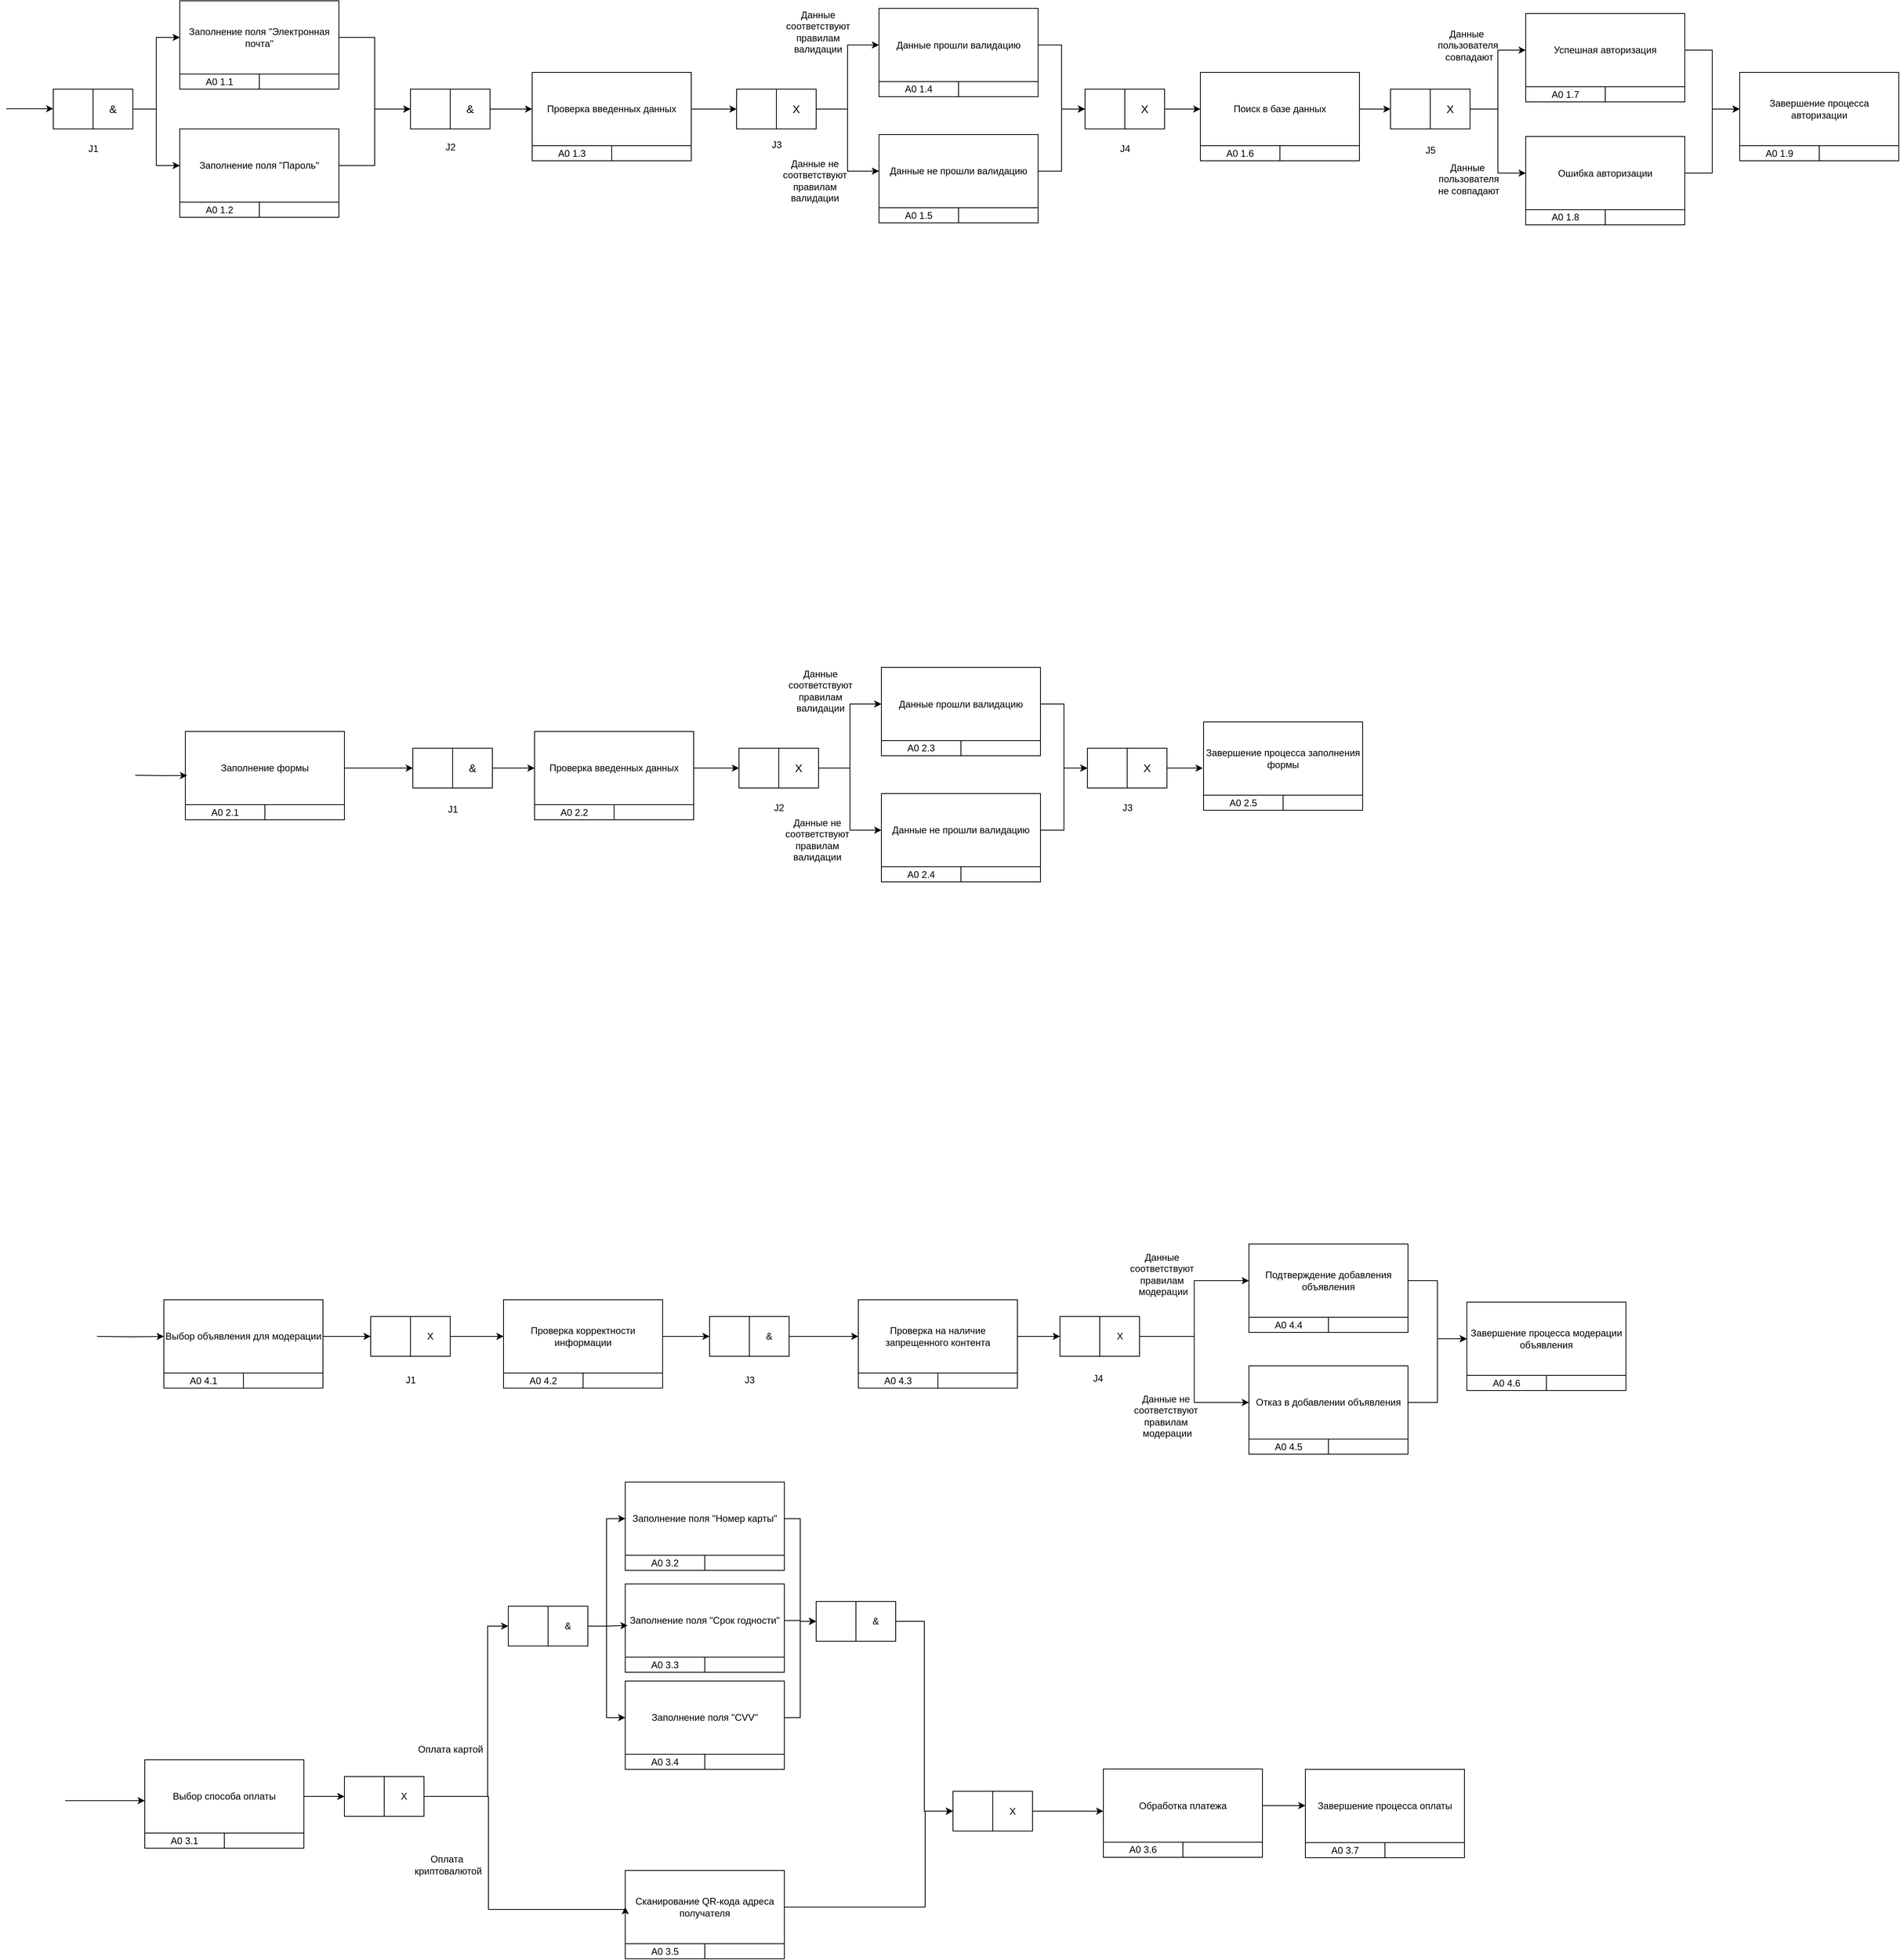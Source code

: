<mxfile version="24.8.3">
  <diagram name="Страница — 1" id="5pcSYHjI8Uzr-yvMsbfz">
    <mxGraphModel dx="868" dy="234" grid="0" gridSize="10" guides="1" tooltips="1" connect="1" arrows="1" fold="1" page="0" pageScale="1" pageWidth="827" pageHeight="1169" math="0" shadow="0">
      <root>
        <mxCell id="0" />
        <mxCell id="1" parent="0" />
        <mxCell id="o--Gz1W9HF7Ugz9IMKUd-29" style="edgeStyle=orthogonalEdgeStyle;rounded=0;orthogonalLoop=1;jettySize=auto;html=1;entryX=0;entryY=0.5;entryDx=0;entryDy=0;" parent="1" source="o--Gz1W9HF7Ugz9IMKUd-8" target="o--Gz1W9HF7Ugz9IMKUd-26" edge="1">
          <mxGeometry relative="1" as="geometry" />
        </mxCell>
        <mxCell id="o--Gz1W9HF7Ugz9IMKUd-30" style="edgeStyle=orthogonalEdgeStyle;rounded=0;orthogonalLoop=1;jettySize=auto;html=1;entryX=0;entryY=0.5;entryDx=0;entryDy=0;" parent="1" source="o--Gz1W9HF7Ugz9IMKUd-8" target="o--Gz1W9HF7Ugz9IMKUd-22" edge="1">
          <mxGeometry relative="1" as="geometry" />
        </mxCell>
        <mxCell id="o--Gz1W9HF7Ugz9IMKUd-9" value="J1" style="text;html=1;align=center;verticalAlign=middle;resizable=0;points=[];autosize=1;strokeColor=none;fillColor=none;" parent="1" vertex="1">
          <mxGeometry x="-51.5" y="262" width="31" height="26" as="geometry" />
        </mxCell>
        <mxCell id="o--Gz1W9HF7Ugz9IMKUd-11" value="" style="edgeStyle=none;orthogonalLoop=1;jettySize=auto;html=1;rounded=0;" parent="1" edge="1">
          <mxGeometry width="100" relative="1" as="geometry">
            <mxPoint x="-145" y="224.58" as="sourcePoint" />
            <mxPoint x="-86" y="224.58" as="targetPoint" />
            <Array as="points" />
          </mxGeometry>
        </mxCell>
        <mxCell id="o--Gz1W9HF7Ugz9IMKUd-21" value="" style="group" parent="1" vertex="1" connectable="0">
          <mxGeometry x="73" y="89" width="200" height="111" as="geometry" />
        </mxCell>
        <mxCell id="o--Gz1W9HF7Ugz9IMKUd-22" value="Заполнение поля &quot;Электронная почта&quot;" style="whiteSpace=wrap;html=1;" parent="o--Gz1W9HF7Ugz9IMKUd-21" vertex="1">
          <mxGeometry width="200" height="92" as="geometry" />
        </mxCell>
        <mxCell id="o--Gz1W9HF7Ugz9IMKUd-23" value="A0 1.1" style="whiteSpace=wrap;html=1;" parent="o--Gz1W9HF7Ugz9IMKUd-21" vertex="1">
          <mxGeometry y="92" width="100" height="19" as="geometry" />
        </mxCell>
        <mxCell id="o--Gz1W9HF7Ugz9IMKUd-24" value="" style="whiteSpace=wrap;html=1;" parent="o--Gz1W9HF7Ugz9IMKUd-21" vertex="1">
          <mxGeometry x="100" y="92" width="100" height="19" as="geometry" />
        </mxCell>
        <mxCell id="o--Gz1W9HF7Ugz9IMKUd-25" value="" style="group" parent="1" vertex="1" connectable="0">
          <mxGeometry x="73" y="250" width="200" height="111" as="geometry" />
        </mxCell>
        <mxCell id="o--Gz1W9HF7Ugz9IMKUd-26" value="Заполнение поля &quot;Пароль&quot;" style="whiteSpace=wrap;html=1;" parent="o--Gz1W9HF7Ugz9IMKUd-25" vertex="1">
          <mxGeometry width="200" height="92" as="geometry" />
        </mxCell>
        <mxCell id="o--Gz1W9HF7Ugz9IMKUd-27" value="A0 1.2" style="whiteSpace=wrap;html=1;" parent="o--Gz1W9HF7Ugz9IMKUd-25" vertex="1">
          <mxGeometry y="92" width="100" height="19" as="geometry" />
        </mxCell>
        <mxCell id="o--Gz1W9HF7Ugz9IMKUd-28" value="" style="whiteSpace=wrap;html=1;" parent="o--Gz1W9HF7Ugz9IMKUd-25" vertex="1">
          <mxGeometry x="100" y="92" width="100" height="19" as="geometry" />
        </mxCell>
        <mxCell id="o--Gz1W9HF7Ugz9IMKUd-31" value="" style="group" parent="1" vertex="1" connectable="0">
          <mxGeometry x="-86" y="200" width="100" height="50" as="geometry" />
        </mxCell>
        <mxCell id="o--Gz1W9HF7Ugz9IMKUd-7" value="" style="whiteSpace=wrap;html=1;" parent="o--Gz1W9HF7Ugz9IMKUd-31" vertex="1">
          <mxGeometry width="50" height="50" as="geometry" />
        </mxCell>
        <mxCell id="o--Gz1W9HF7Ugz9IMKUd-8" value="&lt;font style=&quot;font-size: 14px;&quot;&gt;&amp;amp;&lt;/font&gt;" style="whiteSpace=wrap;html=1;" parent="o--Gz1W9HF7Ugz9IMKUd-31" vertex="1">
          <mxGeometry x="50" width="50" height="50" as="geometry" />
        </mxCell>
        <mxCell id="o--Gz1W9HF7Ugz9IMKUd-32" value="" style="group" parent="1" vertex="1" connectable="0">
          <mxGeometry x="363" y="200" width="100" height="50" as="geometry" />
        </mxCell>
        <mxCell id="o--Gz1W9HF7Ugz9IMKUd-33" value="" style="whiteSpace=wrap;html=1;" parent="o--Gz1W9HF7Ugz9IMKUd-32" vertex="1">
          <mxGeometry width="50" height="50" as="geometry" />
        </mxCell>
        <mxCell id="o--Gz1W9HF7Ugz9IMKUd-34" value="&lt;font style=&quot;font-size: 14px;&quot;&gt;&amp;amp;&lt;/font&gt;" style="whiteSpace=wrap;html=1;" parent="o--Gz1W9HF7Ugz9IMKUd-32" vertex="1">
          <mxGeometry x="50" width="50" height="50" as="geometry" />
        </mxCell>
        <mxCell id="o--Gz1W9HF7Ugz9IMKUd-35" style="edgeStyle=orthogonalEdgeStyle;rounded=0;orthogonalLoop=1;jettySize=auto;html=1;entryX=0;entryY=0.5;entryDx=0;entryDy=0;" parent="1" source="o--Gz1W9HF7Ugz9IMKUd-22" target="o--Gz1W9HF7Ugz9IMKUd-33" edge="1">
          <mxGeometry relative="1" as="geometry" />
        </mxCell>
        <mxCell id="o--Gz1W9HF7Ugz9IMKUd-36" style="edgeStyle=orthogonalEdgeStyle;rounded=0;orthogonalLoop=1;jettySize=auto;html=1;entryX=0;entryY=0.5;entryDx=0;entryDy=0;" parent="1" source="o--Gz1W9HF7Ugz9IMKUd-26" target="o--Gz1W9HF7Ugz9IMKUd-33" edge="1">
          <mxGeometry relative="1" as="geometry" />
        </mxCell>
        <mxCell id="o--Gz1W9HF7Ugz9IMKUd-37" value="J2" style="text;html=1;align=center;verticalAlign=middle;resizable=0;points=[];autosize=1;strokeColor=none;fillColor=none;" parent="1" vertex="1">
          <mxGeometry x="397.5" y="259.5" width="31" height="26" as="geometry" />
        </mxCell>
        <mxCell id="o--Gz1W9HF7Ugz9IMKUd-38" value="" style="group" parent="1" vertex="1" connectable="0">
          <mxGeometry x="516" y="179" width="200" height="111" as="geometry" />
        </mxCell>
        <mxCell id="o--Gz1W9HF7Ugz9IMKUd-39" value="Проверка введенных данных" style="whiteSpace=wrap;html=1;" parent="o--Gz1W9HF7Ugz9IMKUd-38" vertex="1">
          <mxGeometry width="200" height="92" as="geometry" />
        </mxCell>
        <mxCell id="o--Gz1W9HF7Ugz9IMKUd-40" value="A0 1.3" style="whiteSpace=wrap;html=1;" parent="o--Gz1W9HF7Ugz9IMKUd-38" vertex="1">
          <mxGeometry y="92" width="100" height="19" as="geometry" />
        </mxCell>
        <mxCell id="o--Gz1W9HF7Ugz9IMKUd-41" value="" style="whiteSpace=wrap;html=1;" parent="o--Gz1W9HF7Ugz9IMKUd-38" vertex="1">
          <mxGeometry x="100" y="92" width="100" height="19" as="geometry" />
        </mxCell>
        <mxCell id="o--Gz1W9HF7Ugz9IMKUd-42" style="edgeStyle=orthogonalEdgeStyle;rounded=0;orthogonalLoop=1;jettySize=auto;html=1;entryX=0;entryY=0.5;entryDx=0;entryDy=0;" parent="1" source="o--Gz1W9HF7Ugz9IMKUd-34" target="o--Gz1W9HF7Ugz9IMKUd-39" edge="1">
          <mxGeometry relative="1" as="geometry" />
        </mxCell>
        <mxCell id="o--Gz1W9HF7Ugz9IMKUd-43" value="" style="group" parent="1" vertex="1" connectable="0">
          <mxGeometry x="773" y="200" width="100" height="50" as="geometry" />
        </mxCell>
        <mxCell id="o--Gz1W9HF7Ugz9IMKUd-44" value="" style="whiteSpace=wrap;html=1;" parent="o--Gz1W9HF7Ugz9IMKUd-43" vertex="1">
          <mxGeometry width="50" height="50" as="geometry" />
        </mxCell>
        <mxCell id="o--Gz1W9HF7Ugz9IMKUd-45" value="&lt;font style=&quot;font-size: 14px;&quot;&gt;X&lt;/font&gt;" style="whiteSpace=wrap;html=1;" parent="o--Gz1W9HF7Ugz9IMKUd-43" vertex="1">
          <mxGeometry x="50" width="50" height="50" as="geometry" />
        </mxCell>
        <mxCell id="o--Gz1W9HF7Ugz9IMKUd-46" style="edgeStyle=orthogonalEdgeStyle;rounded=0;orthogonalLoop=1;jettySize=auto;html=1;entryX=0;entryY=0.5;entryDx=0;entryDy=0;" parent="1" source="o--Gz1W9HF7Ugz9IMKUd-39" target="o--Gz1W9HF7Ugz9IMKUd-44" edge="1">
          <mxGeometry relative="1" as="geometry" />
        </mxCell>
        <mxCell id="o--Gz1W9HF7Ugz9IMKUd-47" value="" style="group" parent="1" vertex="1" connectable="0">
          <mxGeometry x="952" y="98.5" width="200" height="111" as="geometry" />
        </mxCell>
        <mxCell id="o--Gz1W9HF7Ugz9IMKUd-48" value="Данные прошли валидацию" style="whiteSpace=wrap;html=1;" parent="o--Gz1W9HF7Ugz9IMKUd-47" vertex="1">
          <mxGeometry width="200" height="92" as="geometry" />
        </mxCell>
        <mxCell id="o--Gz1W9HF7Ugz9IMKUd-49" value="A0 1.4" style="whiteSpace=wrap;html=1;" parent="o--Gz1W9HF7Ugz9IMKUd-47" vertex="1">
          <mxGeometry y="92" width="100" height="19" as="geometry" />
        </mxCell>
        <mxCell id="o--Gz1W9HF7Ugz9IMKUd-50" value="" style="whiteSpace=wrap;html=1;" parent="o--Gz1W9HF7Ugz9IMKUd-47" vertex="1">
          <mxGeometry x="100" y="92" width="100" height="19" as="geometry" />
        </mxCell>
        <mxCell id="o--Gz1W9HF7Ugz9IMKUd-51" value="" style="group" parent="1" vertex="1" connectable="0">
          <mxGeometry x="952" y="257" width="200" height="111" as="geometry" />
        </mxCell>
        <mxCell id="o--Gz1W9HF7Ugz9IMKUd-52" value="Данные не прошли валидацию" style="whiteSpace=wrap;html=1;" parent="o--Gz1W9HF7Ugz9IMKUd-51" vertex="1">
          <mxGeometry width="200" height="92" as="geometry" />
        </mxCell>
        <mxCell id="o--Gz1W9HF7Ugz9IMKUd-53" value="A0 1.5" style="whiteSpace=wrap;html=1;" parent="o--Gz1W9HF7Ugz9IMKUd-51" vertex="1">
          <mxGeometry y="92" width="100" height="19" as="geometry" />
        </mxCell>
        <mxCell id="o--Gz1W9HF7Ugz9IMKUd-54" value="" style="whiteSpace=wrap;html=1;" parent="o--Gz1W9HF7Ugz9IMKUd-51" vertex="1">
          <mxGeometry x="100" y="92" width="100" height="19" as="geometry" />
        </mxCell>
        <mxCell id="o--Gz1W9HF7Ugz9IMKUd-55" style="edgeStyle=orthogonalEdgeStyle;rounded=0;orthogonalLoop=1;jettySize=auto;html=1;entryX=0;entryY=0.5;entryDx=0;entryDy=0;" parent="1" source="o--Gz1W9HF7Ugz9IMKUd-45" target="o--Gz1W9HF7Ugz9IMKUd-48" edge="1">
          <mxGeometry relative="1" as="geometry" />
        </mxCell>
        <mxCell id="o--Gz1W9HF7Ugz9IMKUd-56" style="edgeStyle=orthogonalEdgeStyle;rounded=0;orthogonalLoop=1;jettySize=auto;html=1;entryX=0;entryY=0.5;entryDx=0;entryDy=0;" parent="1" source="o--Gz1W9HF7Ugz9IMKUd-45" target="o--Gz1W9HF7Ugz9IMKUd-52" edge="1">
          <mxGeometry relative="1" as="geometry" />
        </mxCell>
        <mxCell id="o--Gz1W9HF7Ugz9IMKUd-57" value="&lt;span style=&quot;text-wrap: wrap;&quot;&gt;Данные соответствуют правилам валидации&lt;/span&gt;" style="text;html=1;align=center;verticalAlign=middle;resizable=0;points=[];autosize=1;strokeColor=none;fillColor=none;" parent="1" vertex="1">
          <mxGeometry x="741" y="115" width="267" height="26" as="geometry" />
        </mxCell>
        <mxCell id="o--Gz1W9HF7Ugz9IMKUd-58" value="&lt;span style=&quot;text-wrap: wrap;&quot;&gt;Данные не соответствуют правилам валидации&lt;/span&gt;" style="text;html=1;align=center;verticalAlign=middle;resizable=0;points=[];autosize=1;strokeColor=none;fillColor=none;" parent="1" vertex="1">
          <mxGeometry x="729" y="302" width="284" height="26" as="geometry" />
        </mxCell>
        <mxCell id="o--Gz1W9HF7Ugz9IMKUd-59" value="" style="group" parent="1" vertex="1" connectable="0">
          <mxGeometry x="1211" y="200" width="100" height="50" as="geometry" />
        </mxCell>
        <mxCell id="o--Gz1W9HF7Ugz9IMKUd-60" value="" style="whiteSpace=wrap;html=1;" parent="o--Gz1W9HF7Ugz9IMKUd-59" vertex="1">
          <mxGeometry width="50" height="50" as="geometry" />
        </mxCell>
        <mxCell id="o--Gz1W9HF7Ugz9IMKUd-61" value="&lt;font style=&quot;font-size: 14px;&quot;&gt;X&lt;/font&gt;" style="whiteSpace=wrap;html=1;" parent="o--Gz1W9HF7Ugz9IMKUd-59" vertex="1">
          <mxGeometry x="50" width="50" height="50" as="geometry" />
        </mxCell>
        <mxCell id="o--Gz1W9HF7Ugz9IMKUd-65" style="edgeStyle=orthogonalEdgeStyle;rounded=0;orthogonalLoop=1;jettySize=auto;html=1;entryX=0;entryY=0.5;entryDx=0;entryDy=0;" parent="1" source="o--Gz1W9HF7Ugz9IMKUd-48" target="o--Gz1W9HF7Ugz9IMKUd-60" edge="1">
          <mxGeometry relative="1" as="geometry" />
        </mxCell>
        <mxCell id="o--Gz1W9HF7Ugz9IMKUd-66" style="edgeStyle=orthogonalEdgeStyle;rounded=0;orthogonalLoop=1;jettySize=auto;html=1;entryX=0;entryY=0.5;entryDx=0;entryDy=0;" parent="1" source="o--Gz1W9HF7Ugz9IMKUd-52" target="o--Gz1W9HF7Ugz9IMKUd-60" edge="1">
          <mxGeometry relative="1" as="geometry" />
        </mxCell>
        <mxCell id="o--Gz1W9HF7Ugz9IMKUd-83" value="" style="group" parent="1" vertex="1" connectable="0">
          <mxGeometry x="1356" y="179" width="200" height="111" as="geometry" />
        </mxCell>
        <mxCell id="o--Gz1W9HF7Ugz9IMKUd-84" value="Поиск в базе данных" style="whiteSpace=wrap;html=1;" parent="o--Gz1W9HF7Ugz9IMKUd-83" vertex="1">
          <mxGeometry width="200" height="92" as="geometry" />
        </mxCell>
        <mxCell id="o--Gz1W9HF7Ugz9IMKUd-85" value="A0 1.6" style="whiteSpace=wrap;html=1;" parent="o--Gz1W9HF7Ugz9IMKUd-83" vertex="1">
          <mxGeometry y="92" width="100" height="19" as="geometry" />
        </mxCell>
        <mxCell id="o--Gz1W9HF7Ugz9IMKUd-86" value="" style="whiteSpace=wrap;html=1;" parent="o--Gz1W9HF7Ugz9IMKUd-83" vertex="1">
          <mxGeometry x="100" y="92" width="100" height="19" as="geometry" />
        </mxCell>
        <mxCell id="o--Gz1W9HF7Ugz9IMKUd-88" style="edgeStyle=orthogonalEdgeStyle;rounded=0;orthogonalLoop=1;jettySize=auto;html=1;entryX=0;entryY=0.5;entryDx=0;entryDy=0;" parent="1" source="o--Gz1W9HF7Ugz9IMKUd-61" target="o--Gz1W9HF7Ugz9IMKUd-84" edge="1">
          <mxGeometry relative="1" as="geometry" />
        </mxCell>
        <mxCell id="o--Gz1W9HF7Ugz9IMKUd-89" value="" style="group" parent="1" vertex="1" connectable="0">
          <mxGeometry x="1765" y="105" width="200" height="111" as="geometry" />
        </mxCell>
        <mxCell id="o--Gz1W9HF7Ugz9IMKUd-90" value="Успешная авторизация" style="whiteSpace=wrap;html=1;" parent="o--Gz1W9HF7Ugz9IMKUd-89" vertex="1">
          <mxGeometry width="200" height="92" as="geometry" />
        </mxCell>
        <mxCell id="o--Gz1W9HF7Ugz9IMKUd-91" value="A0 1.7" style="whiteSpace=wrap;html=1;" parent="o--Gz1W9HF7Ugz9IMKUd-89" vertex="1">
          <mxGeometry y="92" width="100" height="19" as="geometry" />
        </mxCell>
        <mxCell id="o--Gz1W9HF7Ugz9IMKUd-92" value="" style="whiteSpace=wrap;html=1;" parent="o--Gz1W9HF7Ugz9IMKUd-89" vertex="1">
          <mxGeometry x="100" y="92" width="100" height="19" as="geometry" />
        </mxCell>
        <mxCell id="o--Gz1W9HF7Ugz9IMKUd-93" value="" style="group" parent="1" vertex="1" connectable="0">
          <mxGeometry x="1765" y="259.5" width="200" height="111" as="geometry" />
        </mxCell>
        <mxCell id="o--Gz1W9HF7Ugz9IMKUd-94" value="Ошибка авторизации" style="whiteSpace=wrap;html=1;" parent="o--Gz1W9HF7Ugz9IMKUd-93" vertex="1">
          <mxGeometry width="200" height="92" as="geometry" />
        </mxCell>
        <mxCell id="o--Gz1W9HF7Ugz9IMKUd-95" value="A0 1.8" style="whiteSpace=wrap;html=1;" parent="o--Gz1W9HF7Ugz9IMKUd-93" vertex="1">
          <mxGeometry y="92" width="100" height="19" as="geometry" />
        </mxCell>
        <mxCell id="o--Gz1W9HF7Ugz9IMKUd-96" value="" style="whiteSpace=wrap;html=1;" parent="o--Gz1W9HF7Ugz9IMKUd-93" vertex="1">
          <mxGeometry x="100" y="92" width="100" height="19" as="geometry" />
        </mxCell>
        <mxCell id="o--Gz1W9HF7Ugz9IMKUd-97" value="" style="group" parent="1" vertex="1" connectable="0">
          <mxGeometry x="1595" y="200" width="100" height="50" as="geometry" />
        </mxCell>
        <mxCell id="o--Gz1W9HF7Ugz9IMKUd-98" value="" style="whiteSpace=wrap;html=1;" parent="o--Gz1W9HF7Ugz9IMKUd-97" vertex="1">
          <mxGeometry width="50" height="50" as="geometry" />
        </mxCell>
        <mxCell id="o--Gz1W9HF7Ugz9IMKUd-99" value="&lt;font style=&quot;font-size: 14px;&quot;&gt;X&lt;/font&gt;" style="whiteSpace=wrap;html=1;" parent="o--Gz1W9HF7Ugz9IMKUd-97" vertex="1">
          <mxGeometry x="50" width="50" height="50" as="geometry" />
        </mxCell>
        <mxCell id="o--Gz1W9HF7Ugz9IMKUd-101" style="edgeStyle=orthogonalEdgeStyle;rounded=0;orthogonalLoop=1;jettySize=auto;html=1;entryX=0;entryY=0.5;entryDx=0;entryDy=0;" parent="1" source="o--Gz1W9HF7Ugz9IMKUd-84" target="o--Gz1W9HF7Ugz9IMKUd-98" edge="1">
          <mxGeometry relative="1" as="geometry" />
        </mxCell>
        <mxCell id="o--Gz1W9HF7Ugz9IMKUd-102" style="edgeStyle=orthogonalEdgeStyle;rounded=0;orthogonalLoop=1;jettySize=auto;html=1;entryX=0;entryY=0.5;entryDx=0;entryDy=0;" parent="1" source="o--Gz1W9HF7Ugz9IMKUd-99" target="o--Gz1W9HF7Ugz9IMKUd-90" edge="1">
          <mxGeometry relative="1" as="geometry" />
        </mxCell>
        <mxCell id="o--Gz1W9HF7Ugz9IMKUd-104" value="Данные&amp;nbsp;&lt;div&gt;пользователя&lt;div&gt;&amp;nbsp;совпадают&lt;/div&gt;&lt;/div&gt;" style="text;html=1;align=center;verticalAlign=middle;resizable=0;points=[];autosize=1;strokeColor=none;fillColor=none;" parent="1" vertex="1">
          <mxGeometry x="1645" y="117" width="94" height="55" as="geometry" />
        </mxCell>
        <mxCell id="o--Gz1W9HF7Ugz9IMKUd-105" value="Данные&amp;nbsp;&lt;div&gt;пользователя&lt;div&gt;не совпадают&lt;/div&gt;&lt;/div&gt;" style="text;html=1;align=center;verticalAlign=middle;resizable=0;points=[];autosize=1;strokeColor=none;fillColor=none;" parent="1" vertex="1">
          <mxGeometry x="1645" y="285" width="95" height="55" as="geometry" />
        </mxCell>
        <mxCell id="o--Gz1W9HF7Ugz9IMKUd-106" value="" style="group" parent="1" vertex="1" connectable="0">
          <mxGeometry x="2034" y="179" width="200" height="111" as="geometry" />
        </mxCell>
        <mxCell id="o--Gz1W9HF7Ugz9IMKUd-107" value="Завершение процесса авторизации" style="whiteSpace=wrap;html=1;" parent="o--Gz1W9HF7Ugz9IMKUd-106" vertex="1">
          <mxGeometry width="200" height="92" as="geometry" />
        </mxCell>
        <mxCell id="o--Gz1W9HF7Ugz9IMKUd-108" value="A0 1.9" style="whiteSpace=wrap;html=1;" parent="o--Gz1W9HF7Ugz9IMKUd-106" vertex="1">
          <mxGeometry y="92" width="100" height="19" as="geometry" />
        </mxCell>
        <mxCell id="o--Gz1W9HF7Ugz9IMKUd-109" value="" style="whiteSpace=wrap;html=1;" parent="o--Gz1W9HF7Ugz9IMKUd-106" vertex="1">
          <mxGeometry x="100" y="92" width="100" height="19" as="geometry" />
        </mxCell>
        <mxCell id="o--Gz1W9HF7Ugz9IMKUd-110" style="edgeStyle=orthogonalEdgeStyle;rounded=0;orthogonalLoop=1;jettySize=auto;html=1;entryX=0;entryY=0.5;entryDx=0;entryDy=0;" parent="1" source="o--Gz1W9HF7Ugz9IMKUd-90" target="o--Gz1W9HF7Ugz9IMKUd-107" edge="1">
          <mxGeometry relative="1" as="geometry" />
        </mxCell>
        <mxCell id="o--Gz1W9HF7Ugz9IMKUd-111" style="edgeStyle=orthogonalEdgeStyle;rounded=0;orthogonalLoop=1;jettySize=auto;html=1;entryX=0;entryY=0.5;entryDx=0;entryDy=0;" parent="1" source="o--Gz1W9HF7Ugz9IMKUd-94" target="o--Gz1W9HF7Ugz9IMKUd-107" edge="1">
          <mxGeometry relative="1" as="geometry" />
        </mxCell>
        <mxCell id="o--Gz1W9HF7Ugz9IMKUd-112" style="edgeStyle=orthogonalEdgeStyle;rounded=0;orthogonalLoop=1;jettySize=auto;html=1;entryX=0;entryY=0.5;entryDx=0;entryDy=0;" parent="1" source="o--Gz1W9HF7Ugz9IMKUd-99" target="o--Gz1W9HF7Ugz9IMKUd-94" edge="1">
          <mxGeometry relative="1" as="geometry" />
        </mxCell>
        <mxCell id="o--Gz1W9HF7Ugz9IMKUd-128" value="" style="group" parent="1" vertex="1" connectable="0">
          <mxGeometry x="366" y="1028" width="100" height="50" as="geometry" />
        </mxCell>
        <mxCell id="o--Gz1W9HF7Ugz9IMKUd-129" value="" style="whiteSpace=wrap;html=1;" parent="o--Gz1W9HF7Ugz9IMKUd-128" vertex="1">
          <mxGeometry width="50" height="50" as="geometry" />
        </mxCell>
        <mxCell id="o--Gz1W9HF7Ugz9IMKUd-130" value="&lt;font style=&quot;font-size: 14px;&quot;&gt;&amp;amp;&lt;/font&gt;" style="whiteSpace=wrap;html=1;" parent="o--Gz1W9HF7Ugz9IMKUd-128" vertex="1">
          <mxGeometry x="50" width="50" height="50" as="geometry" />
        </mxCell>
        <mxCell id="o--Gz1W9HF7Ugz9IMKUd-133" value="J1" style="text;html=1;align=center;verticalAlign=middle;resizable=0;points=[];autosize=1;strokeColor=none;fillColor=none;" parent="1" vertex="1">
          <mxGeometry x="400.5" y="1092" width="31" height="26" as="geometry" />
        </mxCell>
        <mxCell id="o--Gz1W9HF7Ugz9IMKUd-134" value="" style="group" parent="1" vertex="1" connectable="0">
          <mxGeometry x="519" y="1007" width="200" height="111" as="geometry" />
        </mxCell>
        <mxCell id="o--Gz1W9HF7Ugz9IMKUd-135" value="Проверка введенных данных" style="whiteSpace=wrap;html=1;" parent="o--Gz1W9HF7Ugz9IMKUd-134" vertex="1">
          <mxGeometry width="200" height="92" as="geometry" />
        </mxCell>
        <mxCell id="o--Gz1W9HF7Ugz9IMKUd-136" value="A0 2.2" style="whiteSpace=wrap;html=1;" parent="o--Gz1W9HF7Ugz9IMKUd-134" vertex="1">
          <mxGeometry y="92" width="100" height="19" as="geometry" />
        </mxCell>
        <mxCell id="o--Gz1W9HF7Ugz9IMKUd-137" value="" style="whiteSpace=wrap;html=1;" parent="o--Gz1W9HF7Ugz9IMKUd-134" vertex="1">
          <mxGeometry x="100" y="92" width="100" height="19" as="geometry" />
        </mxCell>
        <mxCell id="o--Gz1W9HF7Ugz9IMKUd-138" style="edgeStyle=orthogonalEdgeStyle;rounded=0;orthogonalLoop=1;jettySize=auto;html=1;entryX=0;entryY=0.5;entryDx=0;entryDy=0;" parent="1" source="o--Gz1W9HF7Ugz9IMKUd-130" target="o--Gz1W9HF7Ugz9IMKUd-135" edge="1">
          <mxGeometry relative="1" as="geometry" />
        </mxCell>
        <mxCell id="o--Gz1W9HF7Ugz9IMKUd-139" value="" style="group" parent="1" vertex="1" connectable="0">
          <mxGeometry x="776" y="1028" width="100" height="50" as="geometry" />
        </mxCell>
        <mxCell id="o--Gz1W9HF7Ugz9IMKUd-140" value="" style="whiteSpace=wrap;html=1;" parent="o--Gz1W9HF7Ugz9IMKUd-139" vertex="1">
          <mxGeometry width="50" height="50" as="geometry" />
        </mxCell>
        <mxCell id="o--Gz1W9HF7Ugz9IMKUd-141" value="&lt;font style=&quot;font-size: 14px;&quot;&gt;X&lt;/font&gt;" style="whiteSpace=wrap;html=1;" parent="o--Gz1W9HF7Ugz9IMKUd-139" vertex="1">
          <mxGeometry x="50" width="50" height="50" as="geometry" />
        </mxCell>
        <mxCell id="o--Gz1W9HF7Ugz9IMKUd-142" style="edgeStyle=orthogonalEdgeStyle;rounded=0;orthogonalLoop=1;jettySize=auto;html=1;entryX=0;entryY=0.5;entryDx=0;entryDy=0;" parent="1" source="o--Gz1W9HF7Ugz9IMKUd-135" target="o--Gz1W9HF7Ugz9IMKUd-140" edge="1">
          <mxGeometry relative="1" as="geometry" />
        </mxCell>
        <mxCell id="o--Gz1W9HF7Ugz9IMKUd-143" value="" style="group" parent="1" vertex="1" connectable="0">
          <mxGeometry x="955" y="926.5" width="200" height="111" as="geometry" />
        </mxCell>
        <mxCell id="o--Gz1W9HF7Ugz9IMKUd-144" value="Данные прошли валидацию" style="whiteSpace=wrap;html=1;" parent="o--Gz1W9HF7Ugz9IMKUd-143" vertex="1">
          <mxGeometry width="200" height="92" as="geometry" />
        </mxCell>
        <mxCell id="o--Gz1W9HF7Ugz9IMKUd-145" value="A0 2.3" style="whiteSpace=wrap;html=1;" parent="o--Gz1W9HF7Ugz9IMKUd-143" vertex="1">
          <mxGeometry y="92" width="100" height="19" as="geometry" />
        </mxCell>
        <mxCell id="o--Gz1W9HF7Ugz9IMKUd-146" value="" style="whiteSpace=wrap;html=1;" parent="o--Gz1W9HF7Ugz9IMKUd-143" vertex="1">
          <mxGeometry x="100" y="92" width="100" height="19" as="geometry" />
        </mxCell>
        <mxCell id="o--Gz1W9HF7Ugz9IMKUd-147" value="" style="group" parent="1" vertex="1" connectable="0">
          <mxGeometry x="955" y="1085" width="200" height="111" as="geometry" />
        </mxCell>
        <mxCell id="o--Gz1W9HF7Ugz9IMKUd-148" value="Данные не прошли валидацию" style="whiteSpace=wrap;html=1;" parent="o--Gz1W9HF7Ugz9IMKUd-147" vertex="1">
          <mxGeometry width="200" height="92" as="geometry" />
        </mxCell>
        <mxCell id="o--Gz1W9HF7Ugz9IMKUd-149" value="A0 2.4" style="whiteSpace=wrap;html=1;" parent="o--Gz1W9HF7Ugz9IMKUd-147" vertex="1">
          <mxGeometry y="92" width="100" height="19" as="geometry" />
        </mxCell>
        <mxCell id="o--Gz1W9HF7Ugz9IMKUd-150" value="" style="whiteSpace=wrap;html=1;" parent="o--Gz1W9HF7Ugz9IMKUd-147" vertex="1">
          <mxGeometry x="100" y="92" width="100" height="19" as="geometry" />
        </mxCell>
        <mxCell id="o--Gz1W9HF7Ugz9IMKUd-151" style="edgeStyle=orthogonalEdgeStyle;rounded=0;orthogonalLoop=1;jettySize=auto;html=1;entryX=0;entryY=0.5;entryDx=0;entryDy=0;" parent="1" source="o--Gz1W9HF7Ugz9IMKUd-141" target="o--Gz1W9HF7Ugz9IMKUd-144" edge="1">
          <mxGeometry relative="1" as="geometry" />
        </mxCell>
        <mxCell id="o--Gz1W9HF7Ugz9IMKUd-152" style="edgeStyle=orthogonalEdgeStyle;rounded=0;orthogonalLoop=1;jettySize=auto;html=1;entryX=0;entryY=0.5;entryDx=0;entryDy=0;" parent="1" source="o--Gz1W9HF7Ugz9IMKUd-141" target="o--Gz1W9HF7Ugz9IMKUd-148" edge="1">
          <mxGeometry relative="1" as="geometry" />
        </mxCell>
        <mxCell id="o--Gz1W9HF7Ugz9IMKUd-153" value="&lt;span style=&quot;text-wrap: wrap;&quot;&gt;Данные соответствуют правилам валидации&lt;/span&gt;" style="text;html=1;align=center;verticalAlign=middle;resizable=0;points=[];autosize=1;strokeColor=none;fillColor=none;" parent="1" vertex="1">
          <mxGeometry x="744" y="943" width="267" height="26" as="geometry" />
        </mxCell>
        <mxCell id="o--Gz1W9HF7Ugz9IMKUd-154" value="&lt;span style=&quot;text-wrap: wrap;&quot;&gt;Данные не соответствуют правилам валидации&lt;/span&gt;" style="text;html=1;align=center;verticalAlign=middle;resizable=0;points=[];autosize=1;strokeColor=none;fillColor=none;" parent="1" vertex="1">
          <mxGeometry x="732" y="1130" width="284" height="26" as="geometry" />
        </mxCell>
        <mxCell id="o--Gz1W9HF7Ugz9IMKUd-155" value="" style="group" parent="1" vertex="1" connectable="0">
          <mxGeometry x="1214" y="1028" width="100" height="50" as="geometry" />
        </mxCell>
        <mxCell id="o--Gz1W9HF7Ugz9IMKUd-156" value="" style="whiteSpace=wrap;html=1;" parent="o--Gz1W9HF7Ugz9IMKUd-155" vertex="1">
          <mxGeometry width="50" height="50" as="geometry" />
        </mxCell>
        <mxCell id="o--Gz1W9HF7Ugz9IMKUd-157" value="&lt;font style=&quot;font-size: 14px;&quot;&gt;X&lt;/font&gt;" style="whiteSpace=wrap;html=1;" parent="o--Gz1W9HF7Ugz9IMKUd-155" vertex="1">
          <mxGeometry x="50" width="50" height="50" as="geometry" />
        </mxCell>
        <mxCell id="o--Gz1W9HF7Ugz9IMKUd-158" style="edgeStyle=orthogonalEdgeStyle;rounded=0;orthogonalLoop=1;jettySize=auto;html=1;entryX=0;entryY=0.5;entryDx=0;entryDy=0;" parent="1" source="o--Gz1W9HF7Ugz9IMKUd-144" target="o--Gz1W9HF7Ugz9IMKUd-156" edge="1">
          <mxGeometry relative="1" as="geometry" />
        </mxCell>
        <mxCell id="o--Gz1W9HF7Ugz9IMKUd-159" style="edgeStyle=orthogonalEdgeStyle;rounded=0;orthogonalLoop=1;jettySize=auto;html=1;entryX=0;entryY=0.5;entryDx=0;entryDy=0;" parent="1" source="o--Gz1W9HF7Ugz9IMKUd-148" target="o--Gz1W9HF7Ugz9IMKUd-156" edge="1">
          <mxGeometry relative="1" as="geometry" />
        </mxCell>
        <mxCell id="o--Gz1W9HF7Ugz9IMKUd-164" style="edgeStyle=orthogonalEdgeStyle;rounded=0;orthogonalLoop=1;jettySize=auto;html=1;entryX=0;entryY=0.5;entryDx=0;entryDy=0;" parent="1" source="o--Gz1W9HF7Ugz9IMKUd-157" edge="1">
          <mxGeometry relative="1" as="geometry">
            <mxPoint x="1359" y="1053.0" as="targetPoint" />
          </mxGeometry>
        </mxCell>
        <mxCell id="o--Gz1W9HF7Ugz9IMKUd-180" value="" style="group" parent="1" vertex="1" connectable="0">
          <mxGeometry x="1360" y="995" width="200" height="111" as="geometry" />
        </mxCell>
        <mxCell id="o--Gz1W9HF7Ugz9IMKUd-181" value="Завершение процесса заполнения формы" style="whiteSpace=wrap;html=1;" parent="o--Gz1W9HF7Ugz9IMKUd-180" vertex="1">
          <mxGeometry width="200" height="92" as="geometry" />
        </mxCell>
        <mxCell id="o--Gz1W9HF7Ugz9IMKUd-182" value="A0 2.5" style="whiteSpace=wrap;html=1;" parent="o--Gz1W9HF7Ugz9IMKUd-180" vertex="1">
          <mxGeometry y="92" width="100" height="19" as="geometry" />
        </mxCell>
        <mxCell id="o--Gz1W9HF7Ugz9IMKUd-183" value="" style="whiteSpace=wrap;html=1;" parent="o--Gz1W9HF7Ugz9IMKUd-180" vertex="1">
          <mxGeometry x="100" y="92" width="100" height="19" as="geometry" />
        </mxCell>
        <mxCell id="o--Gz1W9HF7Ugz9IMKUd-188" value="" style="group" parent="1" vertex="1" connectable="0">
          <mxGeometry x="80" y="1007" width="200" height="111" as="geometry" />
        </mxCell>
        <mxCell id="o--Gz1W9HF7Ugz9IMKUd-189" value="Заполнение формы" style="whiteSpace=wrap;html=1;" parent="o--Gz1W9HF7Ugz9IMKUd-188" vertex="1">
          <mxGeometry width="200" height="92" as="geometry" />
        </mxCell>
        <mxCell id="o--Gz1W9HF7Ugz9IMKUd-190" value="A0 2.1" style="whiteSpace=wrap;html=1;" parent="o--Gz1W9HF7Ugz9IMKUd-188" vertex="1">
          <mxGeometry y="92" width="100" height="19" as="geometry" />
        </mxCell>
        <mxCell id="o--Gz1W9HF7Ugz9IMKUd-191" value="" style="whiteSpace=wrap;html=1;" parent="o--Gz1W9HF7Ugz9IMKUd-188" vertex="1">
          <mxGeometry x="100" y="92" width="100" height="19" as="geometry" />
        </mxCell>
        <mxCell id="o--Gz1W9HF7Ugz9IMKUd-212" value="J2" style="text;html=1;align=center;verticalAlign=middle;resizable=0;points=[];autosize=1;strokeColor=none;fillColor=none;" parent="1" vertex="1">
          <mxGeometry x="810.5" y="1090" width="31" height="26" as="geometry" />
        </mxCell>
        <mxCell id="o--Gz1W9HF7Ugz9IMKUd-213" value="J3" style="text;html=1;align=center;verticalAlign=middle;resizable=0;points=[];autosize=1;strokeColor=none;fillColor=none;" parent="1" vertex="1">
          <mxGeometry x="1248.5" y="1090" width="31" height="26" as="geometry" />
        </mxCell>
        <mxCell id="o--Gz1W9HF7Ugz9IMKUd-214" value="J3" style="text;html=1;align=center;verticalAlign=middle;resizable=0;points=[];autosize=1;strokeColor=none;fillColor=none;" parent="1" vertex="1">
          <mxGeometry x="807.5" y="257" width="31" height="26" as="geometry" />
        </mxCell>
        <mxCell id="o--Gz1W9HF7Ugz9IMKUd-215" value="J4" style="text;html=1;align=center;verticalAlign=middle;resizable=0;points=[];autosize=1;strokeColor=none;fillColor=none;" parent="1" vertex="1">
          <mxGeometry x="1245.5" y="262" width="31" height="26" as="geometry" />
        </mxCell>
        <mxCell id="o--Gz1W9HF7Ugz9IMKUd-216" value="J5" style="text;html=1;align=center;verticalAlign=middle;resizable=0;points=[];autosize=1;strokeColor=none;fillColor=none;" parent="1" vertex="1">
          <mxGeometry x="1629.5" y="264" width="31" height="26" as="geometry" />
        </mxCell>
        <mxCell id="o--Gz1W9HF7Ugz9IMKUd-217" value="" style="group" parent="1" vertex="1" connectable="0">
          <mxGeometry x="53" y="1721" width="200" height="111" as="geometry" />
        </mxCell>
        <mxCell id="o--Gz1W9HF7Ugz9IMKUd-218" value="Выбор объявления для модерации" style="whiteSpace=wrap;html=1;" parent="o--Gz1W9HF7Ugz9IMKUd-217" vertex="1">
          <mxGeometry width="200" height="92" as="geometry" />
        </mxCell>
        <mxCell id="o--Gz1W9HF7Ugz9IMKUd-219" value="A0 4.1" style="whiteSpace=wrap;html=1;" parent="o--Gz1W9HF7Ugz9IMKUd-217" vertex="1">
          <mxGeometry y="92" width="100" height="19" as="geometry" />
        </mxCell>
        <mxCell id="o--Gz1W9HF7Ugz9IMKUd-220" value="" style="whiteSpace=wrap;html=1;" parent="o--Gz1W9HF7Ugz9IMKUd-217" vertex="1">
          <mxGeometry x="100" y="92" width="100" height="19" as="geometry" />
        </mxCell>
        <mxCell id="o--Gz1W9HF7Ugz9IMKUd-221" style="edgeStyle=orthogonalEdgeStyle;rounded=0;orthogonalLoop=1;jettySize=auto;html=1;entryX=0;entryY=0.5;entryDx=0;entryDy=0;" parent="1" target="o--Gz1W9HF7Ugz9IMKUd-218" edge="1">
          <mxGeometry relative="1" as="geometry">
            <mxPoint x="-31" y="1767" as="sourcePoint" />
          </mxGeometry>
        </mxCell>
        <mxCell id="o--Gz1W9HF7Ugz9IMKUd-222" value="" style="group" parent="1" vertex="1" connectable="0">
          <mxGeometry x="480" y="1721" width="200" height="111" as="geometry" />
        </mxCell>
        <mxCell id="o--Gz1W9HF7Ugz9IMKUd-223" value="Проверка корректности информации" style="whiteSpace=wrap;html=1;" parent="o--Gz1W9HF7Ugz9IMKUd-222" vertex="1">
          <mxGeometry width="200" height="92" as="geometry" />
        </mxCell>
        <mxCell id="o--Gz1W9HF7Ugz9IMKUd-224" value="A0 4.2" style="whiteSpace=wrap;html=1;" parent="o--Gz1W9HF7Ugz9IMKUd-222" vertex="1">
          <mxGeometry y="92" width="100" height="19" as="geometry" />
        </mxCell>
        <mxCell id="o--Gz1W9HF7Ugz9IMKUd-225" value="" style="whiteSpace=wrap;html=1;" parent="o--Gz1W9HF7Ugz9IMKUd-222" vertex="1">
          <mxGeometry x="100" y="92" width="100" height="19" as="geometry" />
        </mxCell>
        <mxCell id="o--Gz1W9HF7Ugz9IMKUd-227" value="" style="group" parent="1" vertex="1" connectable="0">
          <mxGeometry x="926" y="1721" width="200" height="111" as="geometry" />
        </mxCell>
        <mxCell id="o--Gz1W9HF7Ugz9IMKUd-228" value="Проверка на наличие запрещенного контента" style="whiteSpace=wrap;html=1;" parent="o--Gz1W9HF7Ugz9IMKUd-227" vertex="1">
          <mxGeometry width="200" height="92" as="geometry" />
        </mxCell>
        <mxCell id="o--Gz1W9HF7Ugz9IMKUd-229" value="A0 4.3" style="whiteSpace=wrap;html=1;" parent="o--Gz1W9HF7Ugz9IMKUd-227" vertex="1">
          <mxGeometry y="92" width="100" height="19" as="geometry" />
        </mxCell>
        <mxCell id="o--Gz1W9HF7Ugz9IMKUd-230" value="" style="whiteSpace=wrap;html=1;" parent="o--Gz1W9HF7Ugz9IMKUd-227" vertex="1">
          <mxGeometry x="100" y="92" width="100" height="19" as="geometry" />
        </mxCell>
        <mxCell id="o--Gz1W9HF7Ugz9IMKUd-238" value="J1" style="text;html=1;align=center;verticalAlign=middle;resizable=0;points=[];autosize=1;strokeColor=none;fillColor=none;" parent="1" vertex="1">
          <mxGeometry x="347.5" y="1809" width="31" height="26" as="geometry" />
        </mxCell>
        <mxCell id="o--Gz1W9HF7Ugz9IMKUd-240" value="" style="group" parent="1" vertex="1" connectable="0">
          <mxGeometry x="313" y="1742" width="100" height="50" as="geometry" />
        </mxCell>
        <mxCell id="o--Gz1W9HF7Ugz9IMKUd-241" value="" style="whiteSpace=wrap;html=1;" parent="o--Gz1W9HF7Ugz9IMKUd-240" vertex="1">
          <mxGeometry width="50" height="50" as="geometry" />
        </mxCell>
        <mxCell id="o--Gz1W9HF7Ugz9IMKUd-242" value="X" style="whiteSpace=wrap;html=1;" parent="o--Gz1W9HF7Ugz9IMKUd-240" vertex="1">
          <mxGeometry x="50" width="50" height="50" as="geometry" />
        </mxCell>
        <mxCell id="o--Gz1W9HF7Ugz9IMKUd-243" style="edgeStyle=orthogonalEdgeStyle;rounded=0;orthogonalLoop=1;jettySize=auto;html=1;entryX=0;entryY=0.5;entryDx=0;entryDy=0;" parent="1" source="o--Gz1W9HF7Ugz9IMKUd-218" target="o--Gz1W9HF7Ugz9IMKUd-241" edge="1">
          <mxGeometry relative="1" as="geometry" />
        </mxCell>
        <mxCell id="o--Gz1W9HF7Ugz9IMKUd-244" style="edgeStyle=orthogonalEdgeStyle;rounded=0;orthogonalLoop=1;jettySize=auto;html=1;entryX=0;entryY=0.5;entryDx=0;entryDy=0;" parent="1" source="o--Gz1W9HF7Ugz9IMKUd-242" target="o--Gz1W9HF7Ugz9IMKUd-223" edge="1">
          <mxGeometry relative="1" as="geometry" />
        </mxCell>
        <mxCell id="o--Gz1W9HF7Ugz9IMKUd-245" value="J3" style="text;html=1;align=center;verticalAlign=middle;resizable=0;points=[];autosize=1;strokeColor=none;fillColor=none;" parent="1" vertex="1">
          <mxGeometry x="773.5" y="1809" width="31" height="26" as="geometry" />
        </mxCell>
        <mxCell id="o--Gz1W9HF7Ugz9IMKUd-246" value="" style="group" parent="1" vertex="1" connectable="0">
          <mxGeometry x="739" y="1742" width="100" height="50" as="geometry" />
        </mxCell>
        <mxCell id="o--Gz1W9HF7Ugz9IMKUd-247" value="" style="whiteSpace=wrap;html=1;" parent="o--Gz1W9HF7Ugz9IMKUd-246" vertex="1">
          <mxGeometry width="50" height="50" as="geometry" />
        </mxCell>
        <mxCell id="o--Gz1W9HF7Ugz9IMKUd-248" value="&amp;amp;" style="whiteSpace=wrap;html=1;" parent="o--Gz1W9HF7Ugz9IMKUd-246" vertex="1">
          <mxGeometry x="50" width="50" height="50" as="geometry" />
        </mxCell>
        <mxCell id="o--Gz1W9HF7Ugz9IMKUd-249" style="edgeStyle=orthogonalEdgeStyle;rounded=0;orthogonalLoop=1;jettySize=auto;html=1;entryX=0;entryY=0.5;entryDx=0;entryDy=0;" parent="1" source="o--Gz1W9HF7Ugz9IMKUd-223" target="o--Gz1W9HF7Ugz9IMKUd-247" edge="1">
          <mxGeometry relative="1" as="geometry" />
        </mxCell>
        <mxCell id="o--Gz1W9HF7Ugz9IMKUd-250" style="edgeStyle=orthogonalEdgeStyle;rounded=0;orthogonalLoop=1;jettySize=auto;html=1;entryX=0;entryY=0.5;entryDx=0;entryDy=0;" parent="1" source="o--Gz1W9HF7Ugz9IMKUd-248" target="o--Gz1W9HF7Ugz9IMKUd-228" edge="1">
          <mxGeometry relative="1" as="geometry" />
        </mxCell>
        <mxCell id="o--Gz1W9HF7Ugz9IMKUd-251" value="J4" style="text;html=1;align=center;verticalAlign=middle;resizable=0;points=[];autosize=1;strokeColor=none;fillColor=none;" parent="1" vertex="1">
          <mxGeometry x="1211.5" y="1807" width="31" height="26" as="geometry" />
        </mxCell>
        <mxCell id="o--Gz1W9HF7Ugz9IMKUd-252" value="" style="group" parent="1" vertex="1" connectable="0">
          <mxGeometry x="1179.5" y="1742" width="100" height="50" as="geometry" />
        </mxCell>
        <mxCell id="o--Gz1W9HF7Ugz9IMKUd-253" value="" style="whiteSpace=wrap;html=1;" parent="o--Gz1W9HF7Ugz9IMKUd-252" vertex="1">
          <mxGeometry width="50" height="50" as="geometry" />
        </mxCell>
        <mxCell id="o--Gz1W9HF7Ugz9IMKUd-254" value="X" style="whiteSpace=wrap;html=1;" parent="o--Gz1W9HF7Ugz9IMKUd-252" vertex="1">
          <mxGeometry x="50" width="50" height="50" as="geometry" />
        </mxCell>
        <mxCell id="o--Gz1W9HF7Ugz9IMKUd-255" style="edgeStyle=orthogonalEdgeStyle;rounded=0;orthogonalLoop=1;jettySize=auto;html=1;entryX=0;entryY=0.5;entryDx=0;entryDy=0;" parent="1" source="o--Gz1W9HF7Ugz9IMKUd-228" target="o--Gz1W9HF7Ugz9IMKUd-253" edge="1">
          <mxGeometry relative="1" as="geometry" />
        </mxCell>
        <mxCell id="o--Gz1W9HF7Ugz9IMKUd-256" value="" style="group" parent="1" vertex="1" connectable="0">
          <mxGeometry x="1417" y="1651" width="200" height="111" as="geometry" />
        </mxCell>
        <mxCell id="o--Gz1W9HF7Ugz9IMKUd-257" value="Подтверждение добавления объявления" style="whiteSpace=wrap;html=1;" parent="o--Gz1W9HF7Ugz9IMKUd-256" vertex="1">
          <mxGeometry width="200" height="92" as="geometry" />
        </mxCell>
        <mxCell id="o--Gz1W9HF7Ugz9IMKUd-258" value="A0 4.4" style="whiteSpace=wrap;html=1;" parent="o--Gz1W9HF7Ugz9IMKUd-256" vertex="1">
          <mxGeometry y="92" width="100" height="19" as="geometry" />
        </mxCell>
        <mxCell id="o--Gz1W9HF7Ugz9IMKUd-259" value="" style="whiteSpace=wrap;html=1;" parent="o--Gz1W9HF7Ugz9IMKUd-256" vertex="1">
          <mxGeometry x="100" y="92" width="100" height="19" as="geometry" />
        </mxCell>
        <mxCell id="o--Gz1W9HF7Ugz9IMKUd-260" value="" style="group" parent="1" vertex="1" connectable="0">
          <mxGeometry x="1417" y="1804" width="200" height="111" as="geometry" />
        </mxCell>
        <mxCell id="o--Gz1W9HF7Ugz9IMKUd-261" value="Отказ в добавлении объявления" style="whiteSpace=wrap;html=1;" parent="o--Gz1W9HF7Ugz9IMKUd-260" vertex="1">
          <mxGeometry width="200" height="92" as="geometry" />
        </mxCell>
        <mxCell id="o--Gz1W9HF7Ugz9IMKUd-262" value="A0 4.5" style="whiteSpace=wrap;html=1;" parent="o--Gz1W9HF7Ugz9IMKUd-260" vertex="1">
          <mxGeometry y="92" width="100" height="19" as="geometry" />
        </mxCell>
        <mxCell id="o--Gz1W9HF7Ugz9IMKUd-263" value="" style="whiteSpace=wrap;html=1;" parent="o--Gz1W9HF7Ugz9IMKUd-260" vertex="1">
          <mxGeometry x="100" y="92" width="100" height="19" as="geometry" />
        </mxCell>
        <mxCell id="o--Gz1W9HF7Ugz9IMKUd-268" style="edgeStyle=orthogonalEdgeStyle;rounded=0;orthogonalLoop=1;jettySize=auto;html=1;entryX=0;entryY=0.5;entryDx=0;entryDy=0;" parent="1" source="o--Gz1W9HF7Ugz9IMKUd-254" target="o--Gz1W9HF7Ugz9IMKUd-257" edge="1">
          <mxGeometry relative="1" as="geometry" />
        </mxCell>
        <mxCell id="o--Gz1W9HF7Ugz9IMKUd-269" style="edgeStyle=orthogonalEdgeStyle;rounded=0;orthogonalLoop=1;jettySize=auto;html=1;entryX=0;entryY=0.5;entryDx=0;entryDy=0;" parent="1" source="o--Gz1W9HF7Ugz9IMKUd-254" target="o--Gz1W9HF7Ugz9IMKUd-261" edge="1">
          <mxGeometry relative="1" as="geometry" />
        </mxCell>
        <mxCell id="o--Gz1W9HF7Ugz9IMKUd-271" value="Данные&amp;nbsp;&lt;div&gt;соответствуют&amp;nbsp;&lt;/div&gt;&lt;div&gt;правилам&amp;nbsp;&lt;/div&gt;&lt;div&gt;модерации&lt;/div&gt;" style="text;html=1;align=center;verticalAlign=middle;resizable=0;points=[];autosize=1;strokeColor=none;fillColor=none;" parent="1" vertex="1">
          <mxGeometry x="1258" y="1654" width="102" height="70" as="geometry" />
        </mxCell>
        <mxCell id="o--Gz1W9HF7Ugz9IMKUd-272" value="Данные не&amp;nbsp;&lt;div&gt;соответствуют&amp;nbsp;&lt;/div&gt;&lt;div&gt;правилам&amp;nbsp;&lt;/div&gt;&lt;div&gt;модерации&lt;/div&gt;" style="text;html=1;align=center;verticalAlign=middle;resizable=0;points=[];autosize=1;strokeColor=none;fillColor=none;" parent="1" vertex="1">
          <mxGeometry x="1263" y="1832" width="102" height="70" as="geometry" />
        </mxCell>
        <mxCell id="o--Gz1W9HF7Ugz9IMKUd-273" value="" style="group" parent="1" vertex="1" connectable="0">
          <mxGeometry x="1691" y="1724" width="200" height="111" as="geometry" />
        </mxCell>
        <mxCell id="o--Gz1W9HF7Ugz9IMKUd-274" value="Завершение процесса модерации объявления" style="whiteSpace=wrap;html=1;" parent="o--Gz1W9HF7Ugz9IMKUd-273" vertex="1">
          <mxGeometry width="200" height="92" as="geometry" />
        </mxCell>
        <mxCell id="o--Gz1W9HF7Ugz9IMKUd-275" value="A0 4.6" style="whiteSpace=wrap;html=1;" parent="o--Gz1W9HF7Ugz9IMKUd-273" vertex="1">
          <mxGeometry y="92" width="100" height="19" as="geometry" />
        </mxCell>
        <mxCell id="o--Gz1W9HF7Ugz9IMKUd-276" value="" style="whiteSpace=wrap;html=1;" parent="o--Gz1W9HF7Ugz9IMKUd-273" vertex="1">
          <mxGeometry x="100" y="92" width="100" height="19" as="geometry" />
        </mxCell>
        <mxCell id="o--Gz1W9HF7Ugz9IMKUd-277" style="edgeStyle=orthogonalEdgeStyle;rounded=0;orthogonalLoop=1;jettySize=auto;html=1;entryX=0;entryY=0.5;entryDx=0;entryDy=0;" parent="1" source="o--Gz1W9HF7Ugz9IMKUd-257" target="o--Gz1W9HF7Ugz9IMKUd-274" edge="1">
          <mxGeometry relative="1" as="geometry" />
        </mxCell>
        <mxCell id="o--Gz1W9HF7Ugz9IMKUd-278" style="edgeStyle=orthogonalEdgeStyle;rounded=0;orthogonalLoop=1;jettySize=auto;html=1;entryX=0;entryY=0.5;entryDx=0;entryDy=0;" parent="1" source="o--Gz1W9HF7Ugz9IMKUd-261" target="o--Gz1W9HF7Ugz9IMKUd-274" edge="1">
          <mxGeometry relative="1" as="geometry" />
        </mxCell>
        <mxCell id="7KQEQlTl8uVD2AFndd_Z-10" value="" style="group" parent="1" vertex="1" connectable="0">
          <mxGeometry x="29" y="2299" width="310" height="111" as="geometry" />
        </mxCell>
        <mxCell id="7KQEQlTl8uVD2AFndd_Z-11" value="Выбор способа оплаты" style="whiteSpace=wrap;html=1;" parent="7KQEQlTl8uVD2AFndd_Z-10" vertex="1">
          <mxGeometry width="200" height="92" as="geometry" />
        </mxCell>
        <mxCell id="7KQEQlTl8uVD2AFndd_Z-12" value="A0 3.1" style="whiteSpace=wrap;html=1;" parent="7KQEQlTl8uVD2AFndd_Z-10" vertex="1">
          <mxGeometry y="92" width="100" height="19" as="geometry" />
        </mxCell>
        <mxCell id="7KQEQlTl8uVD2AFndd_Z-13" value="" style="whiteSpace=wrap;html=1;" parent="7KQEQlTl8uVD2AFndd_Z-10" vertex="1">
          <mxGeometry x="100" y="92" width="100" height="19" as="geometry" />
        </mxCell>
        <mxCell id="7KQEQlTl8uVD2AFndd_Z-46" value="" style="group" parent="7KQEQlTl8uVD2AFndd_Z-10" vertex="1" connectable="0">
          <mxGeometry x="1205" y="11.5" width="200" height="111" as="geometry" />
        </mxCell>
        <mxCell id="7KQEQlTl8uVD2AFndd_Z-47" value="Обработка платежа" style="whiteSpace=wrap;html=1;" parent="7KQEQlTl8uVD2AFndd_Z-46" vertex="1">
          <mxGeometry width="200" height="92" as="geometry" />
        </mxCell>
        <mxCell id="7KQEQlTl8uVD2AFndd_Z-48" value="A0 3.6" style="whiteSpace=wrap;html=1;" parent="7KQEQlTl8uVD2AFndd_Z-46" vertex="1">
          <mxGeometry y="92" width="100" height="19" as="geometry" />
        </mxCell>
        <mxCell id="7KQEQlTl8uVD2AFndd_Z-49" value="" style="whiteSpace=wrap;html=1;" parent="7KQEQlTl8uVD2AFndd_Z-46" vertex="1">
          <mxGeometry x="100" y="92" width="100" height="19" as="geometry" />
        </mxCell>
        <mxCell id="7KQEQlTl8uVD2AFndd_Z-16" value="" style="group" parent="1" vertex="1" connectable="0">
          <mxGeometry x="280" y="2320" width="200" height="61" as="geometry" />
        </mxCell>
        <mxCell id="7KQEQlTl8uVD2AFndd_Z-17" value="" style="whiteSpace=wrap;html=1;" parent="7KQEQlTl8uVD2AFndd_Z-16" vertex="1">
          <mxGeometry width="50" height="50" as="geometry" />
        </mxCell>
        <mxCell id="7KQEQlTl8uVD2AFndd_Z-18" value="X" style="whiteSpace=wrap;html=1;" parent="7KQEQlTl8uVD2AFndd_Z-16" vertex="1">
          <mxGeometry x="50" width="50" height="50" as="geometry" />
        </mxCell>
        <mxCell id="7KQEQlTl8uVD2AFndd_Z-19" style="edgeStyle=orthogonalEdgeStyle;rounded=0;orthogonalLoop=1;jettySize=auto;html=1;entryX=0;entryY=0.5;entryDx=0;entryDy=0;" parent="1" source="7KQEQlTl8uVD2AFndd_Z-11" target="7KQEQlTl8uVD2AFndd_Z-17" edge="1">
          <mxGeometry relative="1" as="geometry" />
        </mxCell>
        <mxCell id="7KQEQlTl8uVD2AFndd_Z-20" value="" style="group" parent="1" vertex="1" connectable="0">
          <mxGeometry x="633" y="1950" width="200" height="111" as="geometry" />
        </mxCell>
        <mxCell id="7KQEQlTl8uVD2AFndd_Z-21" value="Заполнение поля &quot;Номер карты&quot;" style="whiteSpace=wrap;html=1;" parent="7KQEQlTl8uVD2AFndd_Z-20" vertex="1">
          <mxGeometry width="200" height="92" as="geometry" />
        </mxCell>
        <mxCell id="7KQEQlTl8uVD2AFndd_Z-22" value="A0 3.2" style="whiteSpace=wrap;html=1;" parent="7KQEQlTl8uVD2AFndd_Z-20" vertex="1">
          <mxGeometry y="92" width="100" height="19" as="geometry" />
        </mxCell>
        <mxCell id="7KQEQlTl8uVD2AFndd_Z-23" value="" style="whiteSpace=wrap;html=1;" parent="7KQEQlTl8uVD2AFndd_Z-20" vertex="1">
          <mxGeometry x="100" y="92" width="100" height="19" as="geometry" />
        </mxCell>
        <mxCell id="7KQEQlTl8uVD2AFndd_Z-25" value="" style="group" parent="1" vertex="1" connectable="0">
          <mxGeometry x="633" y="2078" width="200" height="111" as="geometry" />
        </mxCell>
        <mxCell id="7KQEQlTl8uVD2AFndd_Z-26" value="Заполнение поля &quot;Срок годности&quot;" style="whiteSpace=wrap;html=1;" parent="7KQEQlTl8uVD2AFndd_Z-25" vertex="1">
          <mxGeometry width="200" height="92" as="geometry" />
        </mxCell>
        <mxCell id="7KQEQlTl8uVD2AFndd_Z-27" value="A0 3.3" style="whiteSpace=wrap;html=1;" parent="7KQEQlTl8uVD2AFndd_Z-25" vertex="1">
          <mxGeometry y="92" width="100" height="19" as="geometry" />
        </mxCell>
        <mxCell id="7KQEQlTl8uVD2AFndd_Z-28" value="" style="whiteSpace=wrap;html=1;" parent="7KQEQlTl8uVD2AFndd_Z-25" vertex="1">
          <mxGeometry x="100" y="92" width="100" height="19" as="geometry" />
        </mxCell>
        <mxCell id="7KQEQlTl8uVD2AFndd_Z-29" value="" style="group" parent="1" vertex="1" connectable="0">
          <mxGeometry x="633" y="2200" width="200" height="111" as="geometry" />
        </mxCell>
        <mxCell id="7KQEQlTl8uVD2AFndd_Z-30" value="Заполнение поля &quot;CVV&quot;" style="whiteSpace=wrap;html=1;" parent="7KQEQlTl8uVD2AFndd_Z-29" vertex="1">
          <mxGeometry width="200" height="92" as="geometry" />
        </mxCell>
        <mxCell id="7KQEQlTl8uVD2AFndd_Z-31" value="A0 3.4" style="whiteSpace=wrap;html=1;" parent="7KQEQlTl8uVD2AFndd_Z-29" vertex="1">
          <mxGeometry y="92" width="100" height="19" as="geometry" />
        </mxCell>
        <mxCell id="7KQEQlTl8uVD2AFndd_Z-32" value="" style="whiteSpace=wrap;html=1;" parent="7KQEQlTl8uVD2AFndd_Z-29" vertex="1">
          <mxGeometry x="100" y="92" width="100" height="19" as="geometry" />
        </mxCell>
        <mxCell id="7KQEQlTl8uVD2AFndd_Z-33" value="" style="group" parent="1" vertex="1" connectable="0">
          <mxGeometry x="633" y="2438" width="200" height="111" as="geometry" />
        </mxCell>
        <mxCell id="7KQEQlTl8uVD2AFndd_Z-34" value="Сканирование QR-кода адреса получателя" style="whiteSpace=wrap;html=1;" parent="7KQEQlTl8uVD2AFndd_Z-33" vertex="1">
          <mxGeometry width="200" height="92" as="geometry" />
        </mxCell>
        <mxCell id="7KQEQlTl8uVD2AFndd_Z-35" value="A0 3.5" style="whiteSpace=wrap;html=1;" parent="7KQEQlTl8uVD2AFndd_Z-33" vertex="1">
          <mxGeometry y="92" width="100" height="19" as="geometry" />
        </mxCell>
        <mxCell id="7KQEQlTl8uVD2AFndd_Z-36" value="" style="whiteSpace=wrap;html=1;" parent="7KQEQlTl8uVD2AFndd_Z-33" vertex="1">
          <mxGeometry x="100" y="92" width="100" height="19" as="geometry" />
        </mxCell>
        <mxCell id="7KQEQlTl8uVD2AFndd_Z-39" style="edgeStyle=orthogonalEdgeStyle;rounded=0;orthogonalLoop=1;jettySize=auto;html=1;entryX=0;entryY=0.5;entryDx=0;entryDy=0;" parent="1" source="7KQEQlTl8uVD2AFndd_Z-18" target="7KQEQlTl8uVD2AFndd_Z-34" edge="1">
          <mxGeometry relative="1" as="geometry">
            <Array as="points">
              <mxPoint x="461" y="2345" />
              <mxPoint x="461" y="2487" />
            </Array>
          </mxGeometry>
        </mxCell>
        <mxCell id="7KQEQlTl8uVD2AFndd_Z-44" value="Оплата картой" style="text;html=1;align=center;verticalAlign=middle;resizable=0;points=[];autosize=1;strokeColor=none;fillColor=none;" parent="1" vertex="1">
          <mxGeometry x="363" y="2273" width="100" height="26" as="geometry" />
        </mxCell>
        <mxCell id="7KQEQlTl8uVD2AFndd_Z-45" value="Оплата&amp;nbsp;&lt;div&gt;криптовалютой&lt;/div&gt;" style="text;html=1;align=center;verticalAlign=middle;resizable=0;points=[];autosize=1;strokeColor=none;fillColor=none;" parent="1" vertex="1">
          <mxGeometry x="358" y="2410" width="103" height="41" as="geometry" />
        </mxCell>
        <mxCell id="7KQEQlTl8uVD2AFndd_Z-60" style="edgeStyle=orthogonalEdgeStyle;rounded=0;orthogonalLoop=1;jettySize=auto;html=1;entryX=0;entryY=0.5;entryDx=0;entryDy=0;" parent="1" source="7KQEQlTl8uVD2AFndd_Z-47" edge="1">
          <mxGeometry relative="1" as="geometry">
            <mxPoint x="1488" y="2356.5" as="targetPoint" />
          </mxGeometry>
        </mxCell>
        <mxCell id="7KQEQlTl8uVD2AFndd_Z-61" value="" style="group" parent="1" vertex="1" connectable="0">
          <mxGeometry x="1488" y="2311" width="200" height="111" as="geometry" />
        </mxCell>
        <mxCell id="7KQEQlTl8uVD2AFndd_Z-62" value="Завершение процесса оплаты" style="whiteSpace=wrap;html=1;" parent="7KQEQlTl8uVD2AFndd_Z-61" vertex="1">
          <mxGeometry width="200" height="92" as="geometry" />
        </mxCell>
        <mxCell id="7KQEQlTl8uVD2AFndd_Z-63" value="A0 3.7" style="whiteSpace=wrap;html=1;" parent="7KQEQlTl8uVD2AFndd_Z-61" vertex="1">
          <mxGeometry y="92" width="100" height="19" as="geometry" />
        </mxCell>
        <mxCell id="7KQEQlTl8uVD2AFndd_Z-64" value="" style="whiteSpace=wrap;html=1;" parent="7KQEQlTl8uVD2AFndd_Z-61" vertex="1">
          <mxGeometry x="100" y="92" width="100" height="19" as="geometry" />
        </mxCell>
        <mxCell id="lWLjev7_aruJzCO35RFl-1" style="edgeStyle=orthogonalEdgeStyle;rounded=0;orthogonalLoop=1;jettySize=auto;html=1;entryX=0.011;entryY=0.602;entryDx=0;entryDy=0;entryPerimeter=0;" edge="1" parent="1" target="o--Gz1W9HF7Ugz9IMKUd-189">
          <mxGeometry relative="1" as="geometry">
            <mxPoint x="17" y="1062.0" as="sourcePoint" />
          </mxGeometry>
        </mxCell>
        <mxCell id="lWLjev7_aruJzCO35RFl-2" style="edgeStyle=orthogonalEdgeStyle;rounded=0;orthogonalLoop=1;jettySize=auto;html=1;entryX=0;entryY=0.5;entryDx=0;entryDy=0;" edge="1" parent="1" source="o--Gz1W9HF7Ugz9IMKUd-189" target="o--Gz1W9HF7Ugz9IMKUd-129">
          <mxGeometry relative="1" as="geometry" />
        </mxCell>
        <mxCell id="lWLjev7_aruJzCO35RFl-5" style="edgeStyle=orthogonalEdgeStyle;rounded=0;orthogonalLoop=1;jettySize=auto;html=1;entryX=0;entryY=0.5;entryDx=0;entryDy=0;" edge="1" parent="1" source="7KQEQlTl8uVD2AFndd_Z-18" target="lWLjev7_aruJzCO35RFl-3">
          <mxGeometry relative="1" as="geometry">
            <Array as="points">
              <mxPoint x="460" y="2345" />
              <mxPoint x="460" y="2131" />
            </Array>
          </mxGeometry>
        </mxCell>
        <mxCell id="lWLjev7_aruJzCO35RFl-6" value="" style="group" vertex="1" connectable="0" parent="1">
          <mxGeometry x="486" y="2106" width="100" height="50" as="geometry" />
        </mxCell>
        <mxCell id="lWLjev7_aruJzCO35RFl-3" value="" style="whiteSpace=wrap;html=1;" vertex="1" parent="lWLjev7_aruJzCO35RFl-6">
          <mxGeometry width="50" height="50" as="geometry" />
        </mxCell>
        <mxCell id="lWLjev7_aruJzCO35RFl-4" value="&amp;amp;" style="whiteSpace=wrap;html=1;" vertex="1" parent="lWLjev7_aruJzCO35RFl-6">
          <mxGeometry x="50" width="50" height="50" as="geometry" />
        </mxCell>
        <mxCell id="lWLjev7_aruJzCO35RFl-7" style="edgeStyle=orthogonalEdgeStyle;rounded=0;orthogonalLoop=1;jettySize=auto;html=1;entryX=0;entryY=0.5;entryDx=0;entryDy=0;" edge="1" parent="1" source="lWLjev7_aruJzCO35RFl-4" target="7KQEQlTl8uVD2AFndd_Z-21">
          <mxGeometry relative="1" as="geometry" />
        </mxCell>
        <mxCell id="lWLjev7_aruJzCO35RFl-8" style="edgeStyle=orthogonalEdgeStyle;rounded=0;orthogonalLoop=1;jettySize=auto;html=1;entryX=0.015;entryY=0.568;entryDx=0;entryDy=0;entryPerimeter=0;" edge="1" parent="1" source="lWLjev7_aruJzCO35RFl-4" target="7KQEQlTl8uVD2AFndd_Z-26">
          <mxGeometry relative="1" as="geometry" />
        </mxCell>
        <mxCell id="lWLjev7_aruJzCO35RFl-9" style="edgeStyle=orthogonalEdgeStyle;rounded=0;orthogonalLoop=1;jettySize=auto;html=1;entryX=0;entryY=0.5;entryDx=0;entryDy=0;" edge="1" parent="1" source="lWLjev7_aruJzCO35RFl-4" target="7KQEQlTl8uVD2AFndd_Z-30">
          <mxGeometry relative="1" as="geometry" />
        </mxCell>
        <mxCell id="lWLjev7_aruJzCO35RFl-10" value="" style="group" vertex="1" connectable="0" parent="1">
          <mxGeometry x="873" y="2100" width="100" height="50" as="geometry" />
        </mxCell>
        <mxCell id="lWLjev7_aruJzCO35RFl-11" value="" style="whiteSpace=wrap;html=1;" vertex="1" parent="lWLjev7_aruJzCO35RFl-10">
          <mxGeometry width="50" height="50" as="geometry" />
        </mxCell>
        <mxCell id="lWLjev7_aruJzCO35RFl-12" value="&amp;amp;" style="whiteSpace=wrap;html=1;" vertex="1" parent="lWLjev7_aruJzCO35RFl-10">
          <mxGeometry x="50" width="50" height="50" as="geometry" />
        </mxCell>
        <mxCell id="lWLjev7_aruJzCO35RFl-14" style="edgeStyle=orthogonalEdgeStyle;rounded=0;orthogonalLoop=1;jettySize=auto;html=1;entryX=0;entryY=0.5;entryDx=0;entryDy=0;" edge="1" parent="1" source="7KQEQlTl8uVD2AFndd_Z-21" target="lWLjev7_aruJzCO35RFl-11">
          <mxGeometry relative="1" as="geometry" />
        </mxCell>
        <mxCell id="lWLjev7_aruJzCO35RFl-15" style="edgeStyle=orthogonalEdgeStyle;rounded=0;orthogonalLoop=1;jettySize=auto;html=1;entryX=0;entryY=0.5;entryDx=0;entryDy=0;" edge="1" parent="1" source="7KQEQlTl8uVD2AFndd_Z-26" target="lWLjev7_aruJzCO35RFl-11">
          <mxGeometry relative="1" as="geometry" />
        </mxCell>
        <mxCell id="lWLjev7_aruJzCO35RFl-17" style="edgeStyle=orthogonalEdgeStyle;rounded=0;orthogonalLoop=1;jettySize=auto;html=1;entryX=0;entryY=0.5;entryDx=0;entryDy=0;" edge="1" parent="1" source="7KQEQlTl8uVD2AFndd_Z-30" target="lWLjev7_aruJzCO35RFl-11">
          <mxGeometry relative="1" as="geometry" />
        </mxCell>
        <mxCell id="lWLjev7_aruJzCO35RFl-19" value="" style="group" vertex="1" connectable="0" parent="1">
          <mxGeometry x="1045" y="2338.5" width="100" height="50" as="geometry" />
        </mxCell>
        <mxCell id="lWLjev7_aruJzCO35RFl-20" value="" style="whiteSpace=wrap;html=1;" vertex="1" parent="lWLjev7_aruJzCO35RFl-19">
          <mxGeometry width="50" height="50" as="geometry" />
        </mxCell>
        <mxCell id="lWLjev7_aruJzCO35RFl-21" value="X" style="whiteSpace=wrap;html=1;" vertex="1" parent="lWLjev7_aruJzCO35RFl-19">
          <mxGeometry x="50" width="50" height="50" as="geometry" />
        </mxCell>
        <mxCell id="lWLjev7_aruJzCO35RFl-22" style="edgeStyle=orthogonalEdgeStyle;rounded=0;orthogonalLoop=1;jettySize=auto;html=1;entryX=0;entryY=0.5;entryDx=0;entryDy=0;" edge="1" parent="1" source="lWLjev7_aruJzCO35RFl-12" target="lWLjev7_aruJzCO35RFl-20">
          <mxGeometry relative="1" as="geometry" />
        </mxCell>
        <mxCell id="lWLjev7_aruJzCO35RFl-23" style="edgeStyle=orthogonalEdgeStyle;rounded=0;orthogonalLoop=1;jettySize=auto;html=1;entryX=0;entryY=0.5;entryDx=0;entryDy=0;" edge="1" parent="1" source="7KQEQlTl8uVD2AFndd_Z-34" target="lWLjev7_aruJzCO35RFl-20">
          <mxGeometry relative="1" as="geometry">
            <Array as="points">
              <mxPoint x="1010" y="2484" />
              <mxPoint x="1010" y="2364" />
            </Array>
          </mxGeometry>
        </mxCell>
        <mxCell id="lWLjev7_aruJzCO35RFl-24" style="edgeStyle=orthogonalEdgeStyle;rounded=0;orthogonalLoop=1;jettySize=auto;html=1;entryX=0;entryY=0.576;entryDx=0;entryDy=0;entryPerimeter=0;" edge="1" parent="1" source="lWLjev7_aruJzCO35RFl-21" target="7KQEQlTl8uVD2AFndd_Z-47">
          <mxGeometry relative="1" as="geometry" />
        </mxCell>
        <mxCell id="lWLjev7_aruJzCO35RFl-25" value="" style="edgeStyle=none;orthogonalLoop=1;jettySize=auto;html=1;rounded=0;" edge="1" parent="1">
          <mxGeometry width="100" relative="1" as="geometry">
            <mxPoint x="-71" y="2350.3" as="sourcePoint" />
            <mxPoint x="29" y="2350.3" as="targetPoint" />
            <Array as="points" />
          </mxGeometry>
        </mxCell>
      </root>
    </mxGraphModel>
  </diagram>
</mxfile>
